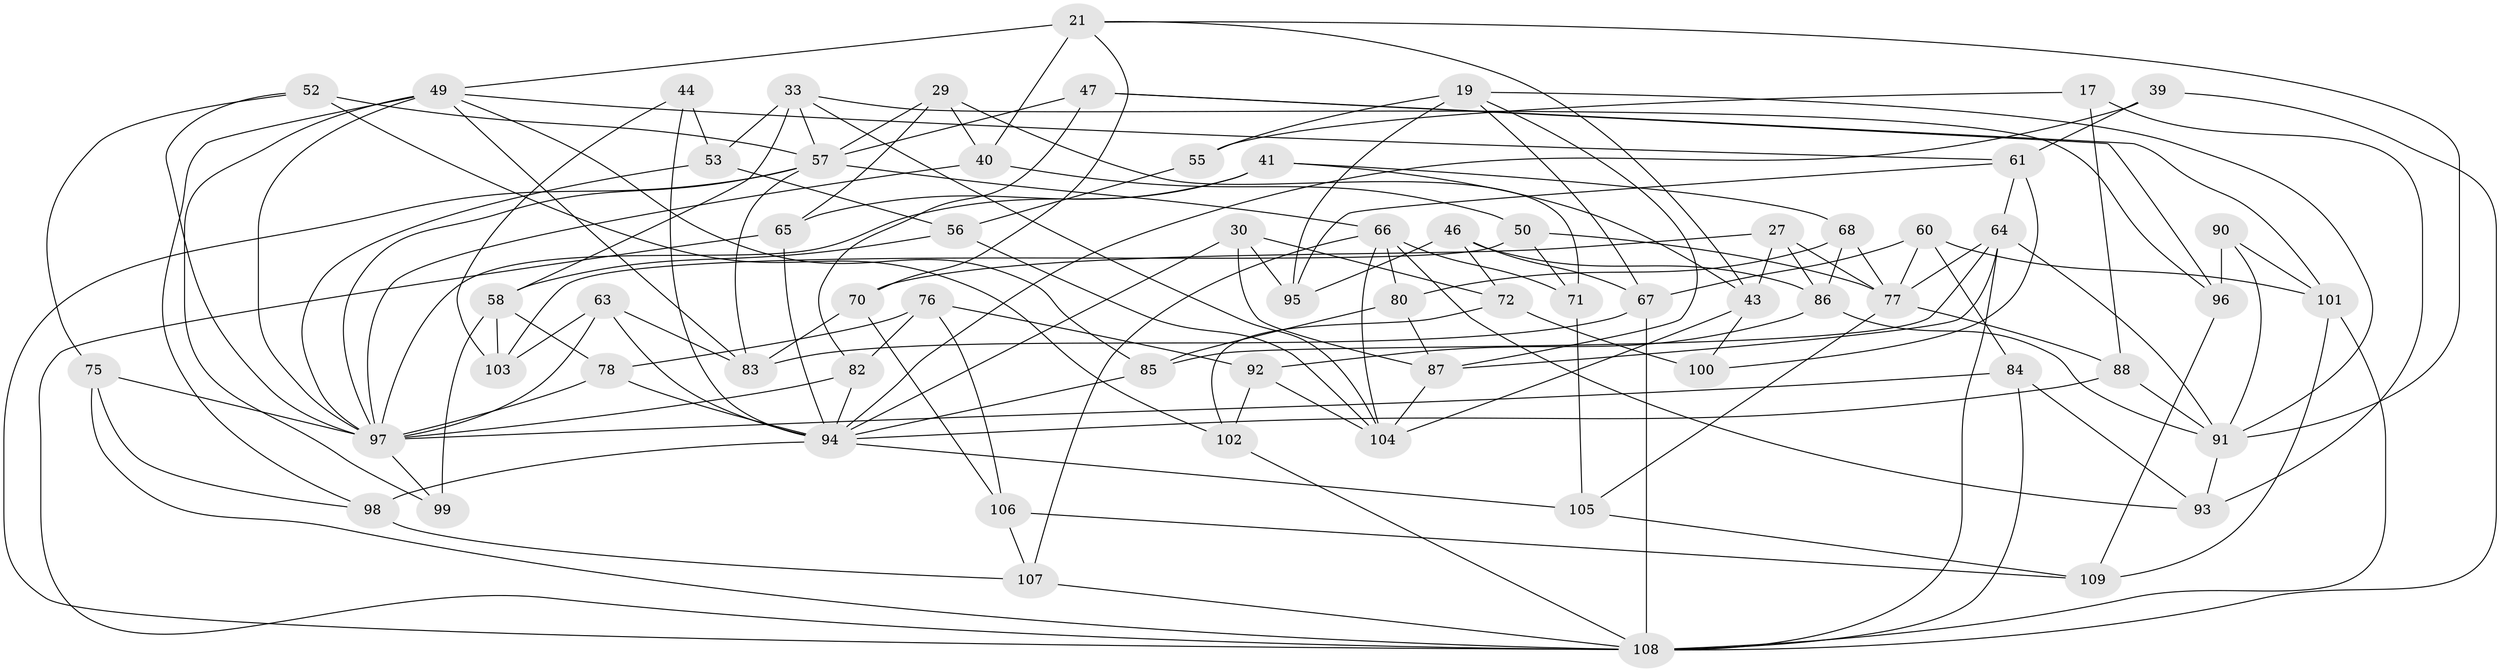 // original degree distribution, {4: 1.0}
// Generated by graph-tools (version 1.1) at 2025/03/03/04/25 22:03:34]
// undirected, 65 vertices, 152 edges
graph export_dot {
graph [start="1"]
  node [color=gray90,style=filled];
  17;
  19 [super="+7"];
  21 [super="+18"];
  27;
  29;
  30;
  33 [super="+5"];
  39;
  40;
  41;
  43 [super="+34"];
  44;
  46;
  47;
  49 [super="+3+22"];
  50;
  52;
  53 [super="+32"];
  55;
  56;
  57 [super="+9+20+37"];
  58 [super="+28"];
  60;
  61 [super="+35"];
  63;
  64 [super="+6+42"];
  65;
  66 [super="+1+26"];
  67 [super="+2+62"];
  68;
  70;
  71;
  72;
  75;
  76;
  77 [super="+51"];
  78;
  80;
  82;
  83 [super="+81"];
  84;
  85;
  86 [super="+74"];
  87 [super="+38"];
  88 [super="+16"];
  90;
  91 [super="+13+24"];
  92;
  93;
  94 [super="+4+48+73"];
  95;
  96;
  97 [super="+14+59"];
  98 [super="+11"];
  99;
  100;
  101 [super="+25"];
  102;
  103;
  104 [super="+8+89"];
  105;
  106;
  107;
  108 [super="+23+36+54+79"];
  109;
  17 -- 88 [weight=2];
  17 -- 55;
  17 -- 93;
  19 -- 67;
  19 -- 55 [weight=2];
  19 -- 95;
  19 -- 87;
  19 -- 91;
  21 -- 91;
  21 -- 43;
  21 -- 49 [weight=2];
  21 -- 40;
  21 -- 70;
  27 -- 43;
  27 -- 70;
  27 -- 77;
  27 -- 86;
  29 -- 65;
  29 -- 71;
  29 -- 40;
  29 -- 57;
  30 -- 87;
  30 -- 95;
  30 -- 94;
  30 -- 72;
  33 -- 96;
  33 -- 53 [weight=2];
  33 -- 58;
  33 -- 104;
  33 -- 57;
  39 -- 61 [weight=2];
  39 -- 94;
  39 -- 108;
  40 -- 50;
  40 -- 97;
  41 -- 65;
  41 -- 68;
  41 -- 43;
  41 -- 97;
  43 -- 100 [weight=2];
  43 -- 104;
  44 -- 53 [weight=2];
  44 -- 103;
  44 -- 94;
  46 -- 72;
  46 -- 95;
  46 -- 86;
  46 -- 67;
  47 -- 96;
  47 -- 82;
  47 -- 57;
  47 -- 101;
  49 -- 99;
  49 -- 98;
  49 -- 61;
  49 -- 83;
  49 -- 85;
  49 -- 97;
  50 -- 103;
  50 -- 71;
  50 -- 77;
  52 -- 102;
  52 -- 75;
  52 -- 57;
  52 -- 97;
  53 -- 97;
  53 -- 56;
  55 -- 56;
  56 -- 104;
  56 -- 58;
  57 -- 83 [weight=2];
  57 -- 66 [weight=2];
  57 -- 97;
  57 -- 108;
  58 -- 99 [weight=2];
  58 -- 103;
  58 -- 78;
  60 -- 77;
  60 -- 84;
  60 -- 101;
  60 -- 67;
  61 -- 100;
  61 -- 64;
  61 -- 95;
  63 -- 103;
  63 -- 94;
  63 -- 83;
  63 -- 97;
  64 -- 87;
  64 -- 85;
  64 -- 77 [weight=2];
  64 -- 91;
  64 -- 108 [weight=2];
  65 -- 108;
  65 -- 94;
  66 -- 80;
  66 -- 104 [weight=2];
  66 -- 93;
  66 -- 71;
  66 -- 107;
  67 -- 83 [weight=3];
  67 -- 108 [weight=2];
  68 -- 80;
  68 -- 86;
  68 -- 77;
  70 -- 106;
  70 -- 83;
  71 -- 105;
  72 -- 100;
  72 -- 102;
  75 -- 98;
  75 -- 97;
  75 -- 108;
  76 -- 78;
  76 -- 106;
  76 -- 92;
  76 -- 82;
  77 -- 105;
  77 -- 88;
  78 -- 94;
  78 -- 97;
  80 -- 85;
  80 -- 87;
  82 -- 94;
  82 -- 97;
  84 -- 93;
  84 -- 108;
  84 -- 97;
  85 -- 94;
  86 -- 91 [weight=2];
  86 -- 92;
  87 -- 104 [weight=2];
  88 -- 94 [weight=2];
  88 -- 91;
  90 -- 101 [weight=2];
  90 -- 96;
  90 -- 91;
  91 -- 93;
  92 -- 102;
  92 -- 104;
  94 -- 98 [weight=3];
  94 -- 105;
  96 -- 109;
  97 -- 99;
  98 -- 107;
  101 -- 109;
  101 -- 108;
  102 -- 108;
  105 -- 109;
  106 -- 107;
  106 -- 109;
  107 -- 108;
}
